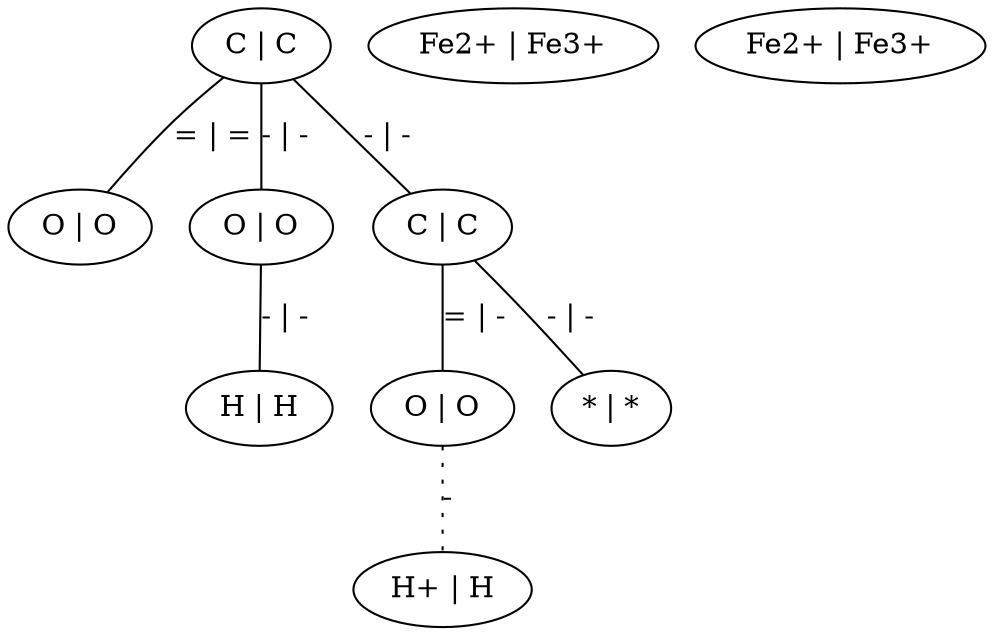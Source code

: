 graph G {
	0 [ label="C | C" ]
	1 [ label="O | O" ]
	2 [ label="O | O" ]
	3 [ label="C | C" ]
	4 [ label="O | O" ]
	5 [ label="* | *" ]
	6 [ label="H+ | H" ]
	7 [ label="Fe2+ | Fe3+" ]
	8 [ label="H | H" ]
	9 [ label="Fe2+ | Fe3+" ]
	0 -- 1 [ label="= | =" ]
	0 -- 2 [ label="- | -" ]
	0 -- 3 [ label="- | -" ]
	2 -- 8 [ label="- | -" ]
	3 -- 4 [ label="= | -" ]
	3 -- 5 [ label="- | -" ]
	4 -- 6 [ style=dotted label="-" ]
}
